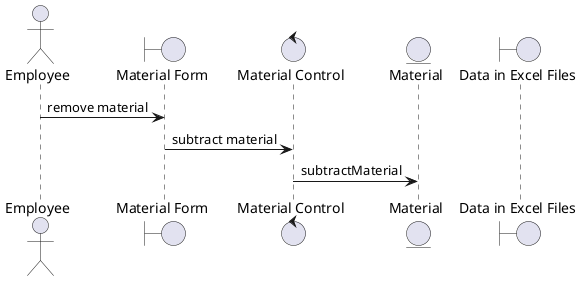 @startuml
'https://plantuml.com/use-case-diagram

actor Employee
boundary "Material Form" as MaterialForm
control "Material Control" as MaterialControl
entity Material
boundary "Data in Excel Files" as ExcelData

Employee -> MaterialForm : remove material
MaterialForm -> MaterialControl : subtract material
MaterialControl -> Material : subtractMaterial

@enduml